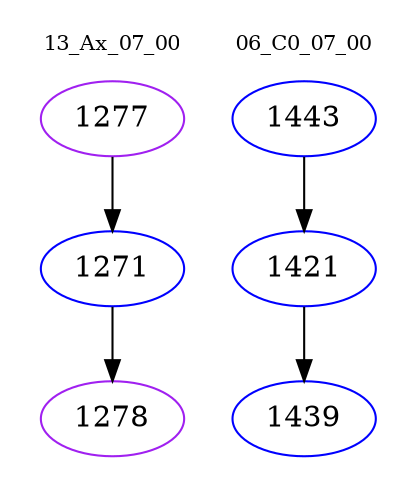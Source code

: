 digraph{
subgraph cluster_0 {
color = white
label = "13_Ax_07_00";
fontsize=10;
T0_1277 [label="1277", color="purple"]
T0_1277 -> T0_1271 [color="black"]
T0_1271 [label="1271", color="blue"]
T0_1271 -> T0_1278 [color="black"]
T0_1278 [label="1278", color="purple"]
}
subgraph cluster_1 {
color = white
label = "06_C0_07_00";
fontsize=10;
T1_1443 [label="1443", color="blue"]
T1_1443 -> T1_1421 [color="black"]
T1_1421 [label="1421", color="blue"]
T1_1421 -> T1_1439 [color="black"]
T1_1439 [label="1439", color="blue"]
}
}
